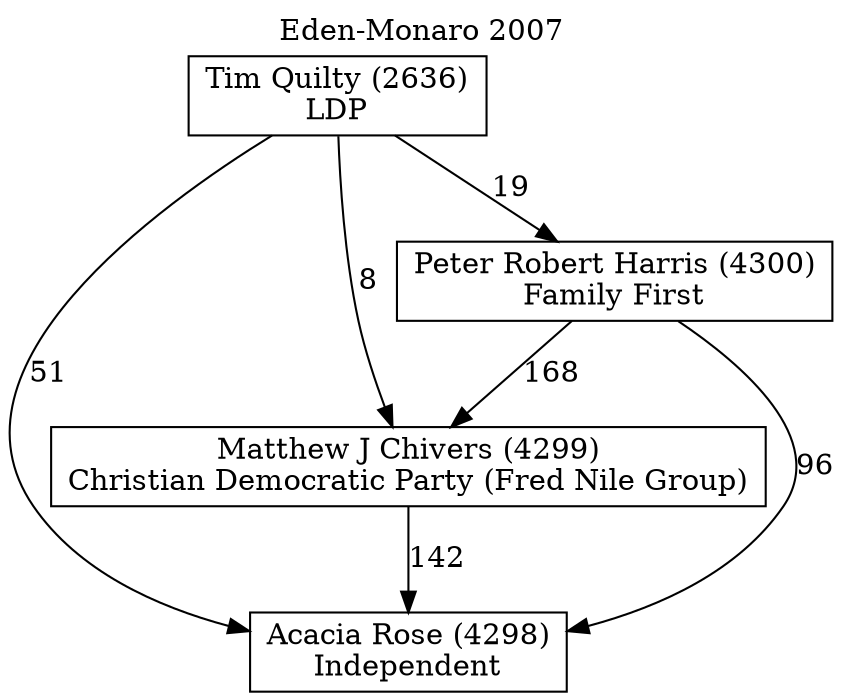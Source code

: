 // House preference flow
digraph "Acacia Rose (4298)_Eden-Monaro_2007" {
	graph [label="Eden-Monaro 2007" labelloc=t mclimit=10]
	node [shape=box]
	"Acacia Rose (4298)" [label="Acacia Rose (4298)
Independent"]
	"Matthew J Chivers (4299)" [label="Matthew J Chivers (4299)
Christian Democratic Party (Fred Nile Group)"]
	"Peter Robert Harris (4300)" [label="Peter Robert Harris (4300)
Family First"]
	"Tim Quilty (2636)" [label="Tim Quilty (2636)
LDP"]
	"Matthew J Chivers (4299)" -> "Acacia Rose (4298)" [label=142]
	"Peter Robert Harris (4300)" -> "Matthew J Chivers (4299)" [label=168]
	"Tim Quilty (2636)" -> "Peter Robert Harris (4300)" [label=19]
	"Peter Robert Harris (4300)" -> "Acacia Rose (4298)" [label=96]
	"Tim Quilty (2636)" -> "Acacia Rose (4298)" [label=51]
	"Tim Quilty (2636)" -> "Matthew J Chivers (4299)" [label=8]
}
